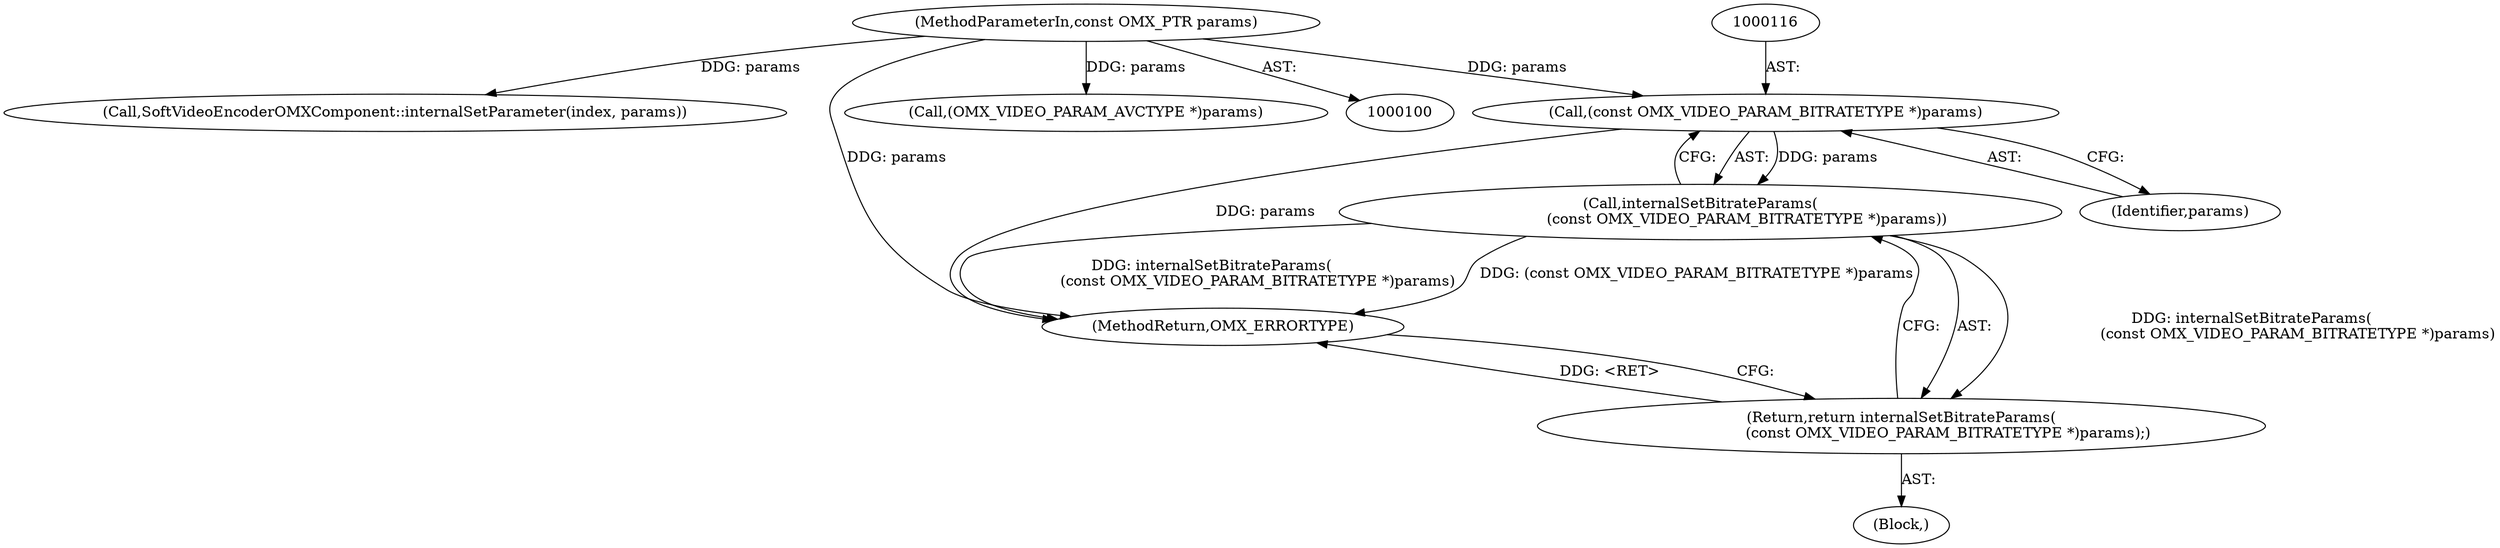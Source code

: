 digraph "1_Android_295c883fe3105b19bcd0f9e07d54c6b589fc5bff_15@del" {
"1000115" [label="(Call,(const OMX_VIDEO_PARAM_BITRATETYPE *)params)"];
"1000102" [label="(MethodParameterIn,const OMX_PTR params)"];
"1000114" [label="(Call,internalSetBitrateParams(\n                    (const OMX_VIDEO_PARAM_BITRATETYPE *)params))"];
"1000113" [label="(Return,return internalSetBitrateParams(\n                    (const OMX_VIDEO_PARAM_BITRATETYPE *)params);)"];
"1000258" [label="(Call,SoftVideoEncoderOMXComponent::internalSetParameter(index, params))"];
"1000261" [label="(MethodReturn,OMX_ERRORTYPE)"];
"1000123" [label="(Call,(OMX_VIDEO_PARAM_AVCTYPE *)params)"];
"1000102" [label="(MethodParameterIn,const OMX_PTR params)"];
"1000115" [label="(Call,(const OMX_VIDEO_PARAM_BITRATETYPE *)params)"];
"1000113" [label="(Return,return internalSetBitrateParams(\n                    (const OMX_VIDEO_PARAM_BITRATETYPE *)params);)"];
"1000112" [label="(Block,)"];
"1000114" [label="(Call,internalSetBitrateParams(\n                    (const OMX_VIDEO_PARAM_BITRATETYPE *)params))"];
"1000117" [label="(Identifier,params)"];
"1000115" -> "1000114"  [label="AST: "];
"1000115" -> "1000117"  [label="CFG: "];
"1000116" -> "1000115"  [label="AST: "];
"1000117" -> "1000115"  [label="AST: "];
"1000114" -> "1000115"  [label="CFG: "];
"1000115" -> "1000261"  [label="DDG: params"];
"1000115" -> "1000114"  [label="DDG: params"];
"1000102" -> "1000115"  [label="DDG: params"];
"1000102" -> "1000100"  [label="AST: "];
"1000102" -> "1000261"  [label="DDG: params"];
"1000102" -> "1000123"  [label="DDG: params"];
"1000102" -> "1000258"  [label="DDG: params"];
"1000114" -> "1000113"  [label="AST: "];
"1000113" -> "1000114"  [label="CFG: "];
"1000114" -> "1000261"  [label="DDG: internalSetBitrateParams(\n                    (const OMX_VIDEO_PARAM_BITRATETYPE *)params)"];
"1000114" -> "1000261"  [label="DDG: (const OMX_VIDEO_PARAM_BITRATETYPE *)params"];
"1000114" -> "1000113"  [label="DDG: internalSetBitrateParams(\n                    (const OMX_VIDEO_PARAM_BITRATETYPE *)params)"];
"1000113" -> "1000112"  [label="AST: "];
"1000261" -> "1000113"  [label="CFG: "];
"1000113" -> "1000261"  [label="DDG: <RET>"];
}

